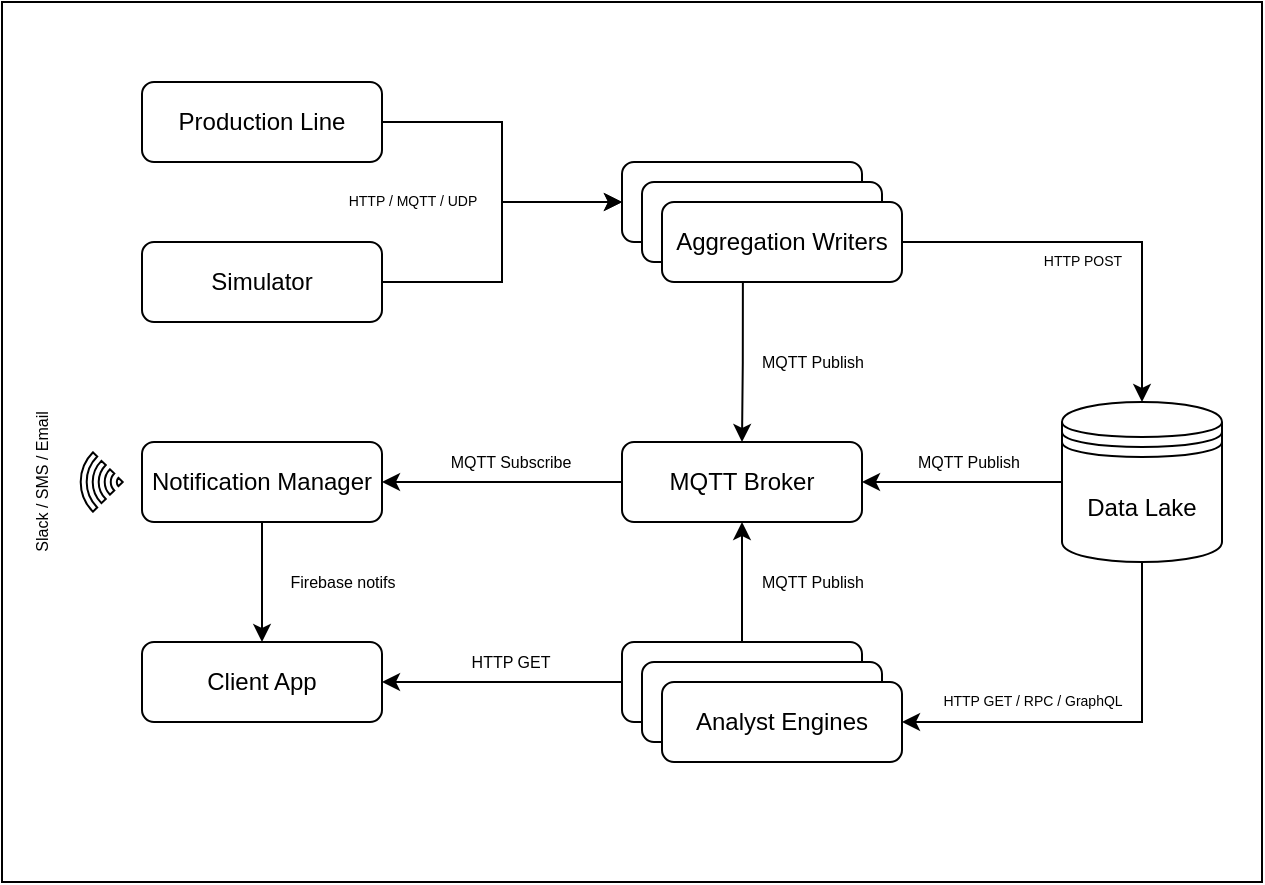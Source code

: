 <mxfile version="20.8.0" type="device"><diagram id="fhz3HJ_OcoqkuPPsLbcG" name="Page-1"><mxGraphModel dx="634" dy="622" grid="1" gridSize="10" guides="1" tooltips="1" connect="1" arrows="1" fold="1" page="1" pageScale="1" pageWidth="850" pageHeight="1100" math="0" shadow="0"><root><mxCell id="0"/><mxCell id="1" parent="0"/><mxCell id="aie0kX3AVBSZ8C9nG4Z--45" value="" style="rounded=0;whiteSpace=wrap;html=1;strokeWidth=1;fontSize=8;" vertex="1" parent="1"><mxGeometry x="10" y="40" width="630" height="440" as="geometry"/></mxCell><mxCell id="aie0kX3AVBSZ8C9nG4Z--8" style="edgeStyle=orthogonalEdgeStyle;rounded=0;orthogonalLoop=1;jettySize=auto;html=1;exitX=1;exitY=0.5;exitDx=0;exitDy=0;entryX=0;entryY=0.5;entryDx=0;entryDy=0;" edge="1" parent="1" source="aie0kX3AVBSZ8C9nG4Z--1" target="aie0kX3AVBSZ8C9nG4Z--3"><mxGeometry relative="1" as="geometry"/></mxCell><mxCell id="aie0kX3AVBSZ8C9nG4Z--1" value="Production Line" style="rounded=1;whiteSpace=wrap;html=1;" vertex="1" parent="1"><mxGeometry x="80" y="80" width="120" height="40" as="geometry"/></mxCell><mxCell id="aie0kX3AVBSZ8C9nG4Z--9" style="edgeStyle=orthogonalEdgeStyle;rounded=0;orthogonalLoop=1;jettySize=auto;html=1;exitX=1;exitY=0.5;exitDx=0;exitDy=0;entryX=0;entryY=0.5;entryDx=0;entryDy=0;" edge="1" parent="1" source="aie0kX3AVBSZ8C9nG4Z--2" target="aie0kX3AVBSZ8C9nG4Z--3"><mxGeometry relative="1" as="geometry"/></mxCell><mxCell id="aie0kX3AVBSZ8C9nG4Z--2" value="Simulator" style="rounded=1;whiteSpace=wrap;html=1;" vertex="1" parent="1"><mxGeometry x="80" y="160" width="120" height="40" as="geometry"/></mxCell><mxCell id="aie0kX3AVBSZ8C9nG4Z--6" value="" style="group" vertex="1" connectable="0" parent="1"><mxGeometry x="320" y="120" width="140" height="60" as="geometry"/></mxCell><mxCell id="aie0kX3AVBSZ8C9nG4Z--3" value="Aggregator" style="rounded=1;whiteSpace=wrap;html=1;" vertex="1" parent="aie0kX3AVBSZ8C9nG4Z--6"><mxGeometry width="120" height="40" as="geometry"/></mxCell><mxCell id="aie0kX3AVBSZ8C9nG4Z--4" value="Aggregator" style="rounded=1;whiteSpace=wrap;html=1;" vertex="1" parent="aie0kX3AVBSZ8C9nG4Z--6"><mxGeometry x="10" y="10" width="120" height="40" as="geometry"/></mxCell><mxCell id="aie0kX3AVBSZ8C9nG4Z--5" value="Aggregation Writers" style="rounded=1;whiteSpace=wrap;html=1;" vertex="1" parent="aie0kX3AVBSZ8C9nG4Z--6"><mxGeometry x="20" y="20" width="120" height="40" as="geometry"/></mxCell><mxCell id="aie0kX3AVBSZ8C9nG4Z--10" style="edgeStyle=orthogonalEdgeStyle;rounded=0;orthogonalLoop=1;jettySize=auto;html=1;exitX=1;exitY=0.5;exitDx=0;exitDy=0;entryX=0.5;entryY=0;entryDx=0;entryDy=0;" edge="1" parent="1" source="aie0kX3AVBSZ8C9nG4Z--5" target="aie0kX3AVBSZ8C9nG4Z--11"><mxGeometry relative="1" as="geometry"><mxPoint x="580" y="200.0" as="targetPoint"/></mxGeometry></mxCell><mxCell id="aie0kX3AVBSZ8C9nG4Z--16" style="edgeStyle=orthogonalEdgeStyle;rounded=0;orthogonalLoop=1;jettySize=auto;html=1;" edge="1" parent="1" source="aie0kX3AVBSZ8C9nG4Z--11"><mxGeometry relative="1" as="geometry"><mxPoint x="460" y="400" as="targetPoint"/><Array as="points"><mxPoint x="580" y="400"/></Array></mxGeometry></mxCell><mxCell id="aie0kX3AVBSZ8C9nG4Z--30" style="edgeStyle=orthogonalEdgeStyle;rounded=0;orthogonalLoop=1;jettySize=auto;html=1;exitX=0;exitY=0.5;exitDx=0;exitDy=0;entryX=1;entryY=0.5;entryDx=0;entryDy=0;" edge="1" parent="1" source="aie0kX3AVBSZ8C9nG4Z--11" target="aie0kX3AVBSZ8C9nG4Z--26"><mxGeometry relative="1" as="geometry"/></mxCell><mxCell id="aie0kX3AVBSZ8C9nG4Z--11" value="Data Lake" style="shape=datastore;whiteSpace=wrap;html=1;" vertex="1" parent="1"><mxGeometry x="540" y="240" width="80" height="80" as="geometry"/></mxCell><mxCell id="aie0kX3AVBSZ8C9nG4Z--12" value="" style="group" vertex="1" connectable="0" parent="1"><mxGeometry x="320" y="360" width="140" height="60" as="geometry"/></mxCell><mxCell id="aie0kX3AVBSZ8C9nG4Z--13" value="Aggregator" style="rounded=1;whiteSpace=wrap;html=1;" vertex="1" parent="aie0kX3AVBSZ8C9nG4Z--12"><mxGeometry width="120" height="40" as="geometry"/></mxCell><mxCell id="aie0kX3AVBSZ8C9nG4Z--14" value="Aggregator" style="rounded=1;whiteSpace=wrap;html=1;" vertex="1" parent="aie0kX3AVBSZ8C9nG4Z--12"><mxGeometry x="10" y="10" width="120" height="40" as="geometry"/></mxCell><mxCell id="aie0kX3AVBSZ8C9nG4Z--15" value="Analyst Engines" style="rounded=1;whiteSpace=wrap;html=1;" vertex="1" parent="aie0kX3AVBSZ8C9nG4Z--12"><mxGeometry x="20" y="20" width="120" height="40" as="geometry"/></mxCell><mxCell id="aie0kX3AVBSZ8C9nG4Z--17" value="Client App" style="rounded=1;whiteSpace=wrap;html=1;" vertex="1" parent="1"><mxGeometry x="80" y="360" width="120" height="40" as="geometry"/></mxCell><mxCell id="aie0kX3AVBSZ8C9nG4Z--25" style="edgeStyle=orthogonalEdgeStyle;rounded=0;orthogonalLoop=1;jettySize=auto;html=1;exitX=0;exitY=0.5;exitDx=0;exitDy=0;entryX=1;entryY=0.5;entryDx=0;entryDy=0;" edge="1" parent="1" source="aie0kX3AVBSZ8C9nG4Z--13" target="aie0kX3AVBSZ8C9nG4Z--17"><mxGeometry relative="1" as="geometry"><mxPoint x="220" y="400" as="targetPoint"/></mxGeometry></mxCell><mxCell id="aie0kX3AVBSZ8C9nG4Z--32" style="edgeStyle=orthogonalEdgeStyle;rounded=0;orthogonalLoop=1;jettySize=auto;html=1;exitX=0;exitY=0.5;exitDx=0;exitDy=0;entryX=1;entryY=0.5;entryDx=0;entryDy=0;" edge="1" parent="1" source="aie0kX3AVBSZ8C9nG4Z--26" target="aie0kX3AVBSZ8C9nG4Z--27"><mxGeometry relative="1" as="geometry"/></mxCell><mxCell id="aie0kX3AVBSZ8C9nG4Z--26" value="MQTT Broker" style="rounded=1;whiteSpace=wrap;html=1;" vertex="1" parent="1"><mxGeometry x="320" y="260" width="120" height="40" as="geometry"/></mxCell><mxCell id="aie0kX3AVBSZ8C9nG4Z--34" style="edgeStyle=orthogonalEdgeStyle;rounded=0;orthogonalLoop=1;jettySize=auto;html=1;exitX=0.5;exitY=1;exitDx=0;exitDy=0;entryX=0.5;entryY=0;entryDx=0;entryDy=0;" edge="1" parent="1" source="aie0kX3AVBSZ8C9nG4Z--27" target="aie0kX3AVBSZ8C9nG4Z--17"><mxGeometry relative="1" as="geometry"/></mxCell><mxCell id="aie0kX3AVBSZ8C9nG4Z--27" value="Notification Manager" style="rounded=1;whiteSpace=wrap;html=1;" vertex="1" parent="1"><mxGeometry x="80" y="260" width="120" height="40" as="geometry"/></mxCell><mxCell id="aie0kX3AVBSZ8C9nG4Z--28" style="edgeStyle=orthogonalEdgeStyle;rounded=0;orthogonalLoop=1;jettySize=auto;html=1;exitX=0.337;exitY=0.997;exitDx=0;exitDy=0;exitPerimeter=0;" edge="1" parent="1" source="aie0kX3AVBSZ8C9nG4Z--5" target="aie0kX3AVBSZ8C9nG4Z--26"><mxGeometry relative="1" as="geometry"/></mxCell><mxCell id="aie0kX3AVBSZ8C9nG4Z--31" style="edgeStyle=orthogonalEdgeStyle;rounded=0;orthogonalLoop=1;jettySize=auto;html=1;exitX=0.5;exitY=0;exitDx=0;exitDy=0;entryX=0.5;entryY=1;entryDx=0;entryDy=0;" edge="1" parent="1" source="aie0kX3AVBSZ8C9nG4Z--13" target="aie0kX3AVBSZ8C9nG4Z--26"><mxGeometry relative="1" as="geometry"/></mxCell><mxCell id="aie0kX3AVBSZ8C9nG4Z--33" value="" style="html=1;verticalLabelPosition=bottom;align=center;labelBackgroundColor=#ffffff;verticalAlign=top;strokeWidth=1;shadow=0;dashed=0;shape=mxgraph.ios7.icons.wifi;pointerEvents=1;rotation=-90;" vertex="1" parent="1"><mxGeometry x="45" y="269.5" width="29.7" height="21" as="geometry"/></mxCell><mxCell id="aie0kX3AVBSZ8C9nG4Z--35" value="HTTP / MQTT / UDP" style="text;html=1;align=center;verticalAlign=middle;resizable=0;points=[];autosize=1;strokeColor=none;fillColor=none;fontSize=7;rotation=0;" vertex="1" parent="1"><mxGeometry x="170" y="130" width="90" height="20" as="geometry"/></mxCell><mxCell id="aie0kX3AVBSZ8C9nG4Z--36" value="HTTP POST" style="text;html=1;align=center;verticalAlign=middle;resizable=0;points=[];autosize=1;strokeColor=none;fillColor=none;fontSize=7;" vertex="1" parent="1"><mxGeometry x="520" y="160" width="60" height="20" as="geometry"/></mxCell><mxCell id="aie0kX3AVBSZ8C9nG4Z--37" value="HTTP GET / RPC / GraphQL" style="text;html=1;align=center;verticalAlign=middle;resizable=0;points=[];autosize=1;strokeColor=none;fillColor=none;fontSize=7;" vertex="1" parent="1"><mxGeometry x="470" y="380" width="110" height="20" as="geometry"/></mxCell><mxCell id="aie0kX3AVBSZ8C9nG4Z--38" value="MQTT Subscribe" style="text;html=1;align=center;verticalAlign=middle;resizable=0;points=[];autosize=1;strokeColor=none;fillColor=none;fontSize=8;" vertex="1" parent="1"><mxGeometry x="224" y="260" width="80" height="20" as="geometry"/></mxCell><mxCell id="aie0kX3AVBSZ8C9nG4Z--39" value="MQTT Publish" style="text;html=1;align=center;verticalAlign=middle;resizable=0;points=[];autosize=1;strokeColor=none;fillColor=none;fontSize=8;" vertex="1" parent="1"><mxGeometry x="458" y="260" width="70" height="20" as="geometry"/></mxCell><mxCell id="aie0kX3AVBSZ8C9nG4Z--40" value="MQTT Publish" style="text;html=1;align=center;verticalAlign=middle;resizable=0;points=[];autosize=1;strokeColor=none;fillColor=none;fontSize=8;rotation=0;" vertex="1" parent="1"><mxGeometry x="380" y="210" width="70" height="20" as="geometry"/></mxCell><mxCell id="aie0kX3AVBSZ8C9nG4Z--41" value="MQTT Publish" style="text;html=1;align=center;verticalAlign=middle;resizable=0;points=[];autosize=1;strokeColor=none;fillColor=none;fontSize=8;rotation=0;" vertex="1" parent="1"><mxGeometry x="380" y="320" width="70" height="20" as="geometry"/></mxCell><mxCell id="aie0kX3AVBSZ8C9nG4Z--42" value="HTTP GET" style="text;html=1;align=center;verticalAlign=middle;resizable=0;points=[];autosize=1;strokeColor=none;fillColor=none;fontSize=8;" vertex="1" parent="1"><mxGeometry x="234" y="360" width="60" height="20" as="geometry"/></mxCell><mxCell id="aie0kX3AVBSZ8C9nG4Z--43" value="Firebase notifs" style="text;html=1;align=center;verticalAlign=middle;resizable=0;points=[];autosize=1;strokeColor=none;fillColor=none;fontSize=8;" vertex="1" parent="1"><mxGeometry x="140" y="320" width="80" height="20" as="geometry"/></mxCell><mxCell id="aie0kX3AVBSZ8C9nG4Z--44" value="Slack / SMS / Email" style="text;html=1;align=center;verticalAlign=middle;resizable=0;points=[];autosize=1;strokeColor=none;fillColor=none;fontSize=8;rotation=-90;" vertex="1" parent="1"><mxGeometry x="-15.3" y="270.5" width="90" height="20" as="geometry"/></mxCell></root></mxGraphModel></diagram></mxfile>